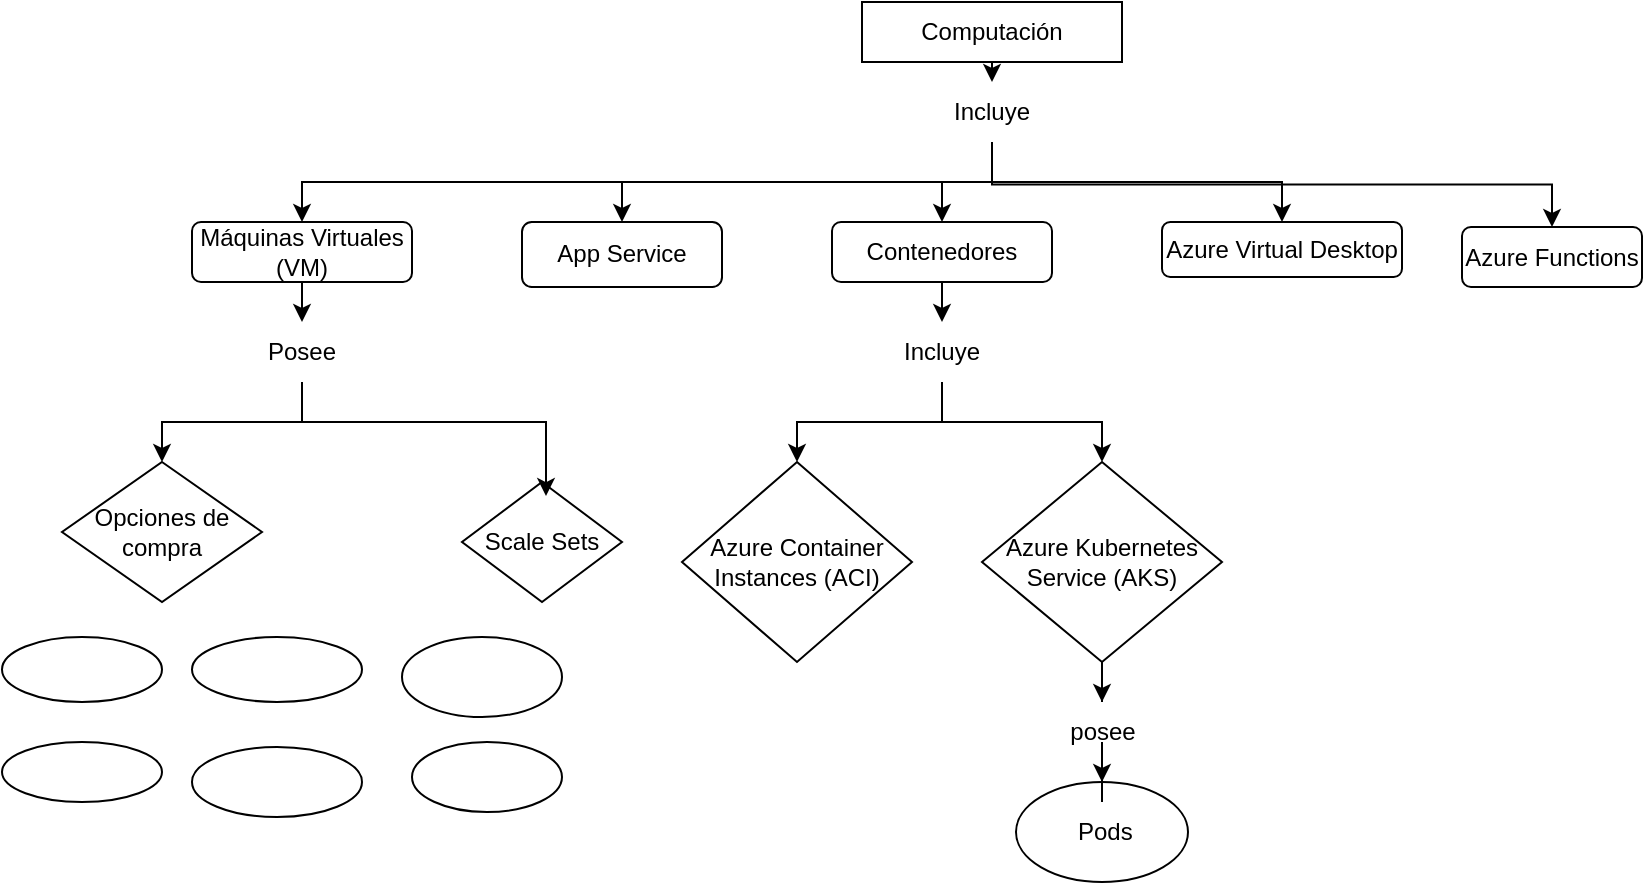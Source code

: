 <mxfile version="28.1.1">
  <diagram name="Página-1" id="FFBJhSS1s6LfoGiuCEtH">
    <mxGraphModel dx="1699" dy="439" grid="1" gridSize="10" guides="1" tooltips="1" connect="1" arrows="1" fold="1" page="1" pageScale="1" pageWidth="827" pageHeight="1169" math="0" shadow="0">
      <root>
        <mxCell id="0" />
        <mxCell id="1" parent="0" />
        <mxCell id="SjqM2we4CRaOgWF2y5s_-23" style="edgeStyle=orthogonalEdgeStyle;rounded=0;orthogonalLoop=1;jettySize=auto;html=1;exitX=0.5;exitY=1;exitDx=0;exitDy=0;entryX=0.5;entryY=0;entryDx=0;entryDy=0;" edge="1" parent="1" source="SjqM2we4CRaOgWF2y5s_-21" target="SjqM2we4CRaOgWF2y5s_-22">
          <mxGeometry relative="1" as="geometry" />
        </mxCell>
        <mxCell id="SjqM2we4CRaOgWF2y5s_-21" value="Computación" style="rounded=0;whiteSpace=wrap;html=1;" vertex="1" parent="1">
          <mxGeometry x="400" y="160" width="130" height="30" as="geometry" />
        </mxCell>
        <mxCell id="SjqM2we4CRaOgWF2y5s_-30" style="edgeStyle=orthogonalEdgeStyle;rounded=0;orthogonalLoop=1;jettySize=auto;html=1;exitX=0.5;exitY=1;exitDx=0;exitDy=0;entryX=0.5;entryY=0;entryDx=0;entryDy=0;" edge="1" parent="1" source="SjqM2we4CRaOgWF2y5s_-22" target="SjqM2we4CRaOgWF2y5s_-29">
          <mxGeometry relative="1" as="geometry" />
        </mxCell>
        <mxCell id="SjqM2we4CRaOgWF2y5s_-31" style="edgeStyle=orthogonalEdgeStyle;rounded=0;orthogonalLoop=1;jettySize=auto;html=1;exitX=0.5;exitY=1;exitDx=0;exitDy=0;" edge="1" parent="1" source="SjqM2we4CRaOgWF2y5s_-22" target="SjqM2we4CRaOgWF2y5s_-28">
          <mxGeometry relative="1" as="geometry" />
        </mxCell>
        <mxCell id="SjqM2we4CRaOgWF2y5s_-32" style="edgeStyle=orthogonalEdgeStyle;rounded=0;orthogonalLoop=1;jettySize=auto;html=1;exitX=0.5;exitY=1;exitDx=0;exitDy=0;entryX=0.5;entryY=0;entryDx=0;entryDy=0;" edge="1" parent="1" source="SjqM2we4CRaOgWF2y5s_-22" target="SjqM2we4CRaOgWF2y5s_-27">
          <mxGeometry relative="1" as="geometry" />
        </mxCell>
        <mxCell id="SjqM2we4CRaOgWF2y5s_-33" style="edgeStyle=orthogonalEdgeStyle;rounded=0;orthogonalLoop=1;jettySize=auto;html=1;exitX=0.5;exitY=1;exitDx=0;exitDy=0;" edge="1" parent="1" source="SjqM2we4CRaOgWF2y5s_-22" target="SjqM2we4CRaOgWF2y5s_-25">
          <mxGeometry relative="1" as="geometry" />
        </mxCell>
        <mxCell id="SjqM2we4CRaOgWF2y5s_-34" style="edgeStyle=orthogonalEdgeStyle;rounded=0;orthogonalLoop=1;jettySize=auto;html=1;exitX=0.5;exitY=1;exitDx=0;exitDy=0;" edge="1" parent="1" source="SjqM2we4CRaOgWF2y5s_-22" target="SjqM2we4CRaOgWF2y5s_-26">
          <mxGeometry relative="1" as="geometry" />
        </mxCell>
        <mxCell id="SjqM2we4CRaOgWF2y5s_-22" value="Incluye" style="text;html=1;align=center;verticalAlign=middle;whiteSpace=wrap;rounded=0;" vertex="1" parent="1">
          <mxGeometry x="435" y="200" width="60" height="30" as="geometry" />
        </mxCell>
        <mxCell id="SjqM2we4CRaOgWF2y5s_-25" value="&lt;br&gt;&lt;div style=&quot;text-align: justify;&quot;&gt;&lt;span style=&quot;background-color: transparent; color: light-dark(rgb(0, 0, 0), rgb(255, 255, 255));&quot;&gt;Azure Functions&lt;/span&gt;&lt;/div&gt;&lt;div style=&quot;text-align: justify;&quot;&gt;&lt;br&gt;&lt;/div&gt;" style="rounded=1;whiteSpace=wrap;html=1;" vertex="1" parent="1">
          <mxGeometry x="700" y="272.5" width="90" height="30" as="geometry" />
        </mxCell>
        <mxCell id="SjqM2we4CRaOgWF2y5s_-26" value="Azure Virtual Desktop" style="rounded=1;whiteSpace=wrap;html=1;" vertex="1" parent="1">
          <mxGeometry x="550" y="270" width="120" height="27.5" as="geometry" />
        </mxCell>
        <mxCell id="SjqM2we4CRaOgWF2y5s_-46" style="edgeStyle=orthogonalEdgeStyle;rounded=0;orthogonalLoop=1;jettySize=auto;html=1;exitX=0.5;exitY=1;exitDx=0;exitDy=0;entryX=0.5;entryY=0;entryDx=0;entryDy=0;" edge="1" parent="1" source="SjqM2we4CRaOgWF2y5s_-27" target="SjqM2we4CRaOgWF2y5s_-45">
          <mxGeometry relative="1" as="geometry" />
        </mxCell>
        <mxCell id="SjqM2we4CRaOgWF2y5s_-27" value="Contenedores" style="rounded=1;whiteSpace=wrap;html=1;" vertex="1" parent="1">
          <mxGeometry x="385" y="270" width="110" height="30" as="geometry" />
        </mxCell>
        <mxCell id="SjqM2we4CRaOgWF2y5s_-28" value="App Service" style="rounded=1;whiteSpace=wrap;html=1;" vertex="1" parent="1">
          <mxGeometry x="230" y="270" width="100" height="32.5" as="geometry" />
        </mxCell>
        <mxCell id="SjqM2we4CRaOgWF2y5s_-42" style="edgeStyle=orthogonalEdgeStyle;rounded=0;orthogonalLoop=1;jettySize=auto;html=1;exitX=0.5;exitY=1;exitDx=0;exitDy=0;entryX=0.5;entryY=0;entryDx=0;entryDy=0;" edge="1" parent="1" source="SjqM2we4CRaOgWF2y5s_-29" target="SjqM2we4CRaOgWF2y5s_-35">
          <mxGeometry relative="1" as="geometry" />
        </mxCell>
        <mxCell id="SjqM2we4CRaOgWF2y5s_-29" value="Máquinas Virtuales (VM)" style="rounded=1;whiteSpace=wrap;html=1;" vertex="1" parent="1">
          <mxGeometry x="65" y="270" width="110" height="30" as="geometry" />
        </mxCell>
        <mxCell id="SjqM2we4CRaOgWF2y5s_-41" style="edgeStyle=orthogonalEdgeStyle;rounded=0;orthogonalLoop=1;jettySize=auto;html=1;exitX=0.5;exitY=1;exitDx=0;exitDy=0;entryX=0.5;entryY=0;entryDx=0;entryDy=0;" edge="1" parent="1" source="SjqM2we4CRaOgWF2y5s_-35" target="SjqM2we4CRaOgWF2y5s_-39">
          <mxGeometry relative="1" as="geometry" />
        </mxCell>
        <mxCell id="SjqM2we4CRaOgWF2y5s_-35" value="Posee" style="text;html=1;align=center;verticalAlign=middle;whiteSpace=wrap;rounded=0;" vertex="1" parent="1">
          <mxGeometry x="90" y="320" width="60" height="30" as="geometry" />
        </mxCell>
        <mxCell id="SjqM2we4CRaOgWF2y5s_-38" value="Scale Sets" style="rhombus;whiteSpace=wrap;html=1;" vertex="1" parent="1">
          <mxGeometry x="200" y="400" width="80" height="60" as="geometry" />
        </mxCell>
        <mxCell id="SjqM2we4CRaOgWF2y5s_-39" value="&lt;div style=&quot;&quot;&gt;&lt;span style=&quot;background-color: transparent; color: light-dark(rgb(0, 0, 0), rgb(255, 255, 255));&quot;&gt;Opciones de compra&lt;/span&gt;&lt;/div&gt;" style="rhombus;whiteSpace=wrap;html=1;align=center;" vertex="1" parent="1">
          <mxGeometry y="390" width="100" height="70" as="geometry" />
        </mxCell>
        <mxCell id="SjqM2we4CRaOgWF2y5s_-43" style="edgeStyle=orthogonalEdgeStyle;rounded=0;orthogonalLoop=1;jettySize=auto;html=1;exitX=0.5;exitY=1;exitDx=0;exitDy=0;entryX=0.525;entryY=0.117;entryDx=0;entryDy=0;entryPerimeter=0;" edge="1" parent="1" source="SjqM2we4CRaOgWF2y5s_-35" target="SjqM2we4CRaOgWF2y5s_-38">
          <mxGeometry relative="1" as="geometry">
            <Array as="points">
              <mxPoint x="120" y="370" />
              <mxPoint x="242" y="370" />
            </Array>
          </mxGeometry>
        </mxCell>
        <mxCell id="SjqM2we4CRaOgWF2y5s_-44" value="Azure Container Instances (ACI)" style="rhombus;whiteSpace=wrap;html=1;" vertex="1" parent="1">
          <mxGeometry x="310" y="390" width="115" height="100" as="geometry" />
        </mxCell>
        <mxCell id="SjqM2we4CRaOgWF2y5s_-48" style="edgeStyle=orthogonalEdgeStyle;rounded=0;orthogonalLoop=1;jettySize=auto;html=1;exitX=0.5;exitY=1;exitDx=0;exitDy=0;" edge="1" parent="1" source="SjqM2we4CRaOgWF2y5s_-45" target="SjqM2we4CRaOgWF2y5s_-44">
          <mxGeometry relative="1" as="geometry" />
        </mxCell>
        <mxCell id="SjqM2we4CRaOgWF2y5s_-49" style="edgeStyle=orthogonalEdgeStyle;rounded=0;orthogonalLoop=1;jettySize=auto;html=1;exitX=0.5;exitY=1;exitDx=0;exitDy=0;" edge="1" parent="1" source="SjqM2we4CRaOgWF2y5s_-45" target="SjqM2we4CRaOgWF2y5s_-47">
          <mxGeometry relative="1" as="geometry" />
        </mxCell>
        <mxCell id="SjqM2we4CRaOgWF2y5s_-45" value="Incluye" style="text;html=1;align=center;verticalAlign=middle;whiteSpace=wrap;rounded=0;" vertex="1" parent="1">
          <mxGeometry x="410" y="320" width="60" height="30" as="geometry" />
        </mxCell>
        <mxCell id="SjqM2we4CRaOgWF2y5s_-52" style="edgeStyle=orthogonalEdgeStyle;rounded=0;orthogonalLoop=1;jettySize=auto;html=1;exitX=0.5;exitY=1;exitDx=0;exitDy=0;" edge="1" parent="1" source="SjqM2we4CRaOgWF2y5s_-47" target="SjqM2we4CRaOgWF2y5s_-51">
          <mxGeometry relative="1" as="geometry" />
        </mxCell>
        <mxCell id="SjqM2we4CRaOgWF2y5s_-47" value="Azure Kubernetes Service (AKS)" style="rhombus;whiteSpace=wrap;html=1;" vertex="1" parent="1">
          <mxGeometry x="460" y="390" width="120" height="100" as="geometry" />
        </mxCell>
        <mxCell id="SjqM2we4CRaOgWF2y5s_-50" value="&amp;nbsp;Pods" style="ellipse;whiteSpace=wrap;html=1;" vertex="1" parent="1">
          <mxGeometry x="477" y="550" width="86" height="50" as="geometry" />
        </mxCell>
        <mxCell id="SjqM2we4CRaOgWF2y5s_-53" value="" style="edgeStyle=orthogonalEdgeStyle;rounded=0;orthogonalLoop=1;jettySize=auto;html=1;" edge="1" parent="1" source="SjqM2we4CRaOgWF2y5s_-51" target="SjqM2we4CRaOgWF2y5s_-50">
          <mxGeometry relative="1" as="geometry" />
        </mxCell>
        <mxCell id="SjqM2we4CRaOgWF2y5s_-51" value="posee" style="text;html=1;align=center;verticalAlign=middle;resizable=0;points=[];autosize=1;strokeColor=none;fillColor=none;" vertex="1" parent="1">
          <mxGeometry x="490" y="510" width="60" height="30" as="geometry" />
        </mxCell>
        <mxCell id="SjqM2we4CRaOgWF2y5s_-54" value="" style="ellipse;whiteSpace=wrap;html=1;" vertex="1" parent="1">
          <mxGeometry x="175" y="530" width="75" height="35" as="geometry" />
        </mxCell>
        <mxCell id="SjqM2we4CRaOgWF2y5s_-55" value="" style="ellipse;whiteSpace=wrap;html=1;" vertex="1" parent="1">
          <mxGeometry x="170" y="477.5" width="80" height="40" as="geometry" />
        </mxCell>
        <mxCell id="SjqM2we4CRaOgWF2y5s_-56" value="" style="ellipse;whiteSpace=wrap;html=1;" vertex="1" parent="1">
          <mxGeometry x="65" y="532.5" width="85" height="35" as="geometry" />
        </mxCell>
        <mxCell id="SjqM2we4CRaOgWF2y5s_-57" value="" style="ellipse;whiteSpace=wrap;html=1;" vertex="1" parent="1">
          <mxGeometry x="-30" y="477.5" width="80" height="32.5" as="geometry" />
        </mxCell>
        <mxCell id="SjqM2we4CRaOgWF2y5s_-58" value="" style="ellipse;whiteSpace=wrap;html=1;" vertex="1" parent="1">
          <mxGeometry x="65" y="477.5" width="85" height="32.5" as="geometry" />
        </mxCell>
        <mxCell id="SjqM2we4CRaOgWF2y5s_-59" value="" style="ellipse;whiteSpace=wrap;html=1;" vertex="1" parent="1">
          <mxGeometry x="-30" y="530" width="80" height="30" as="geometry" />
        </mxCell>
      </root>
    </mxGraphModel>
  </diagram>
</mxfile>

